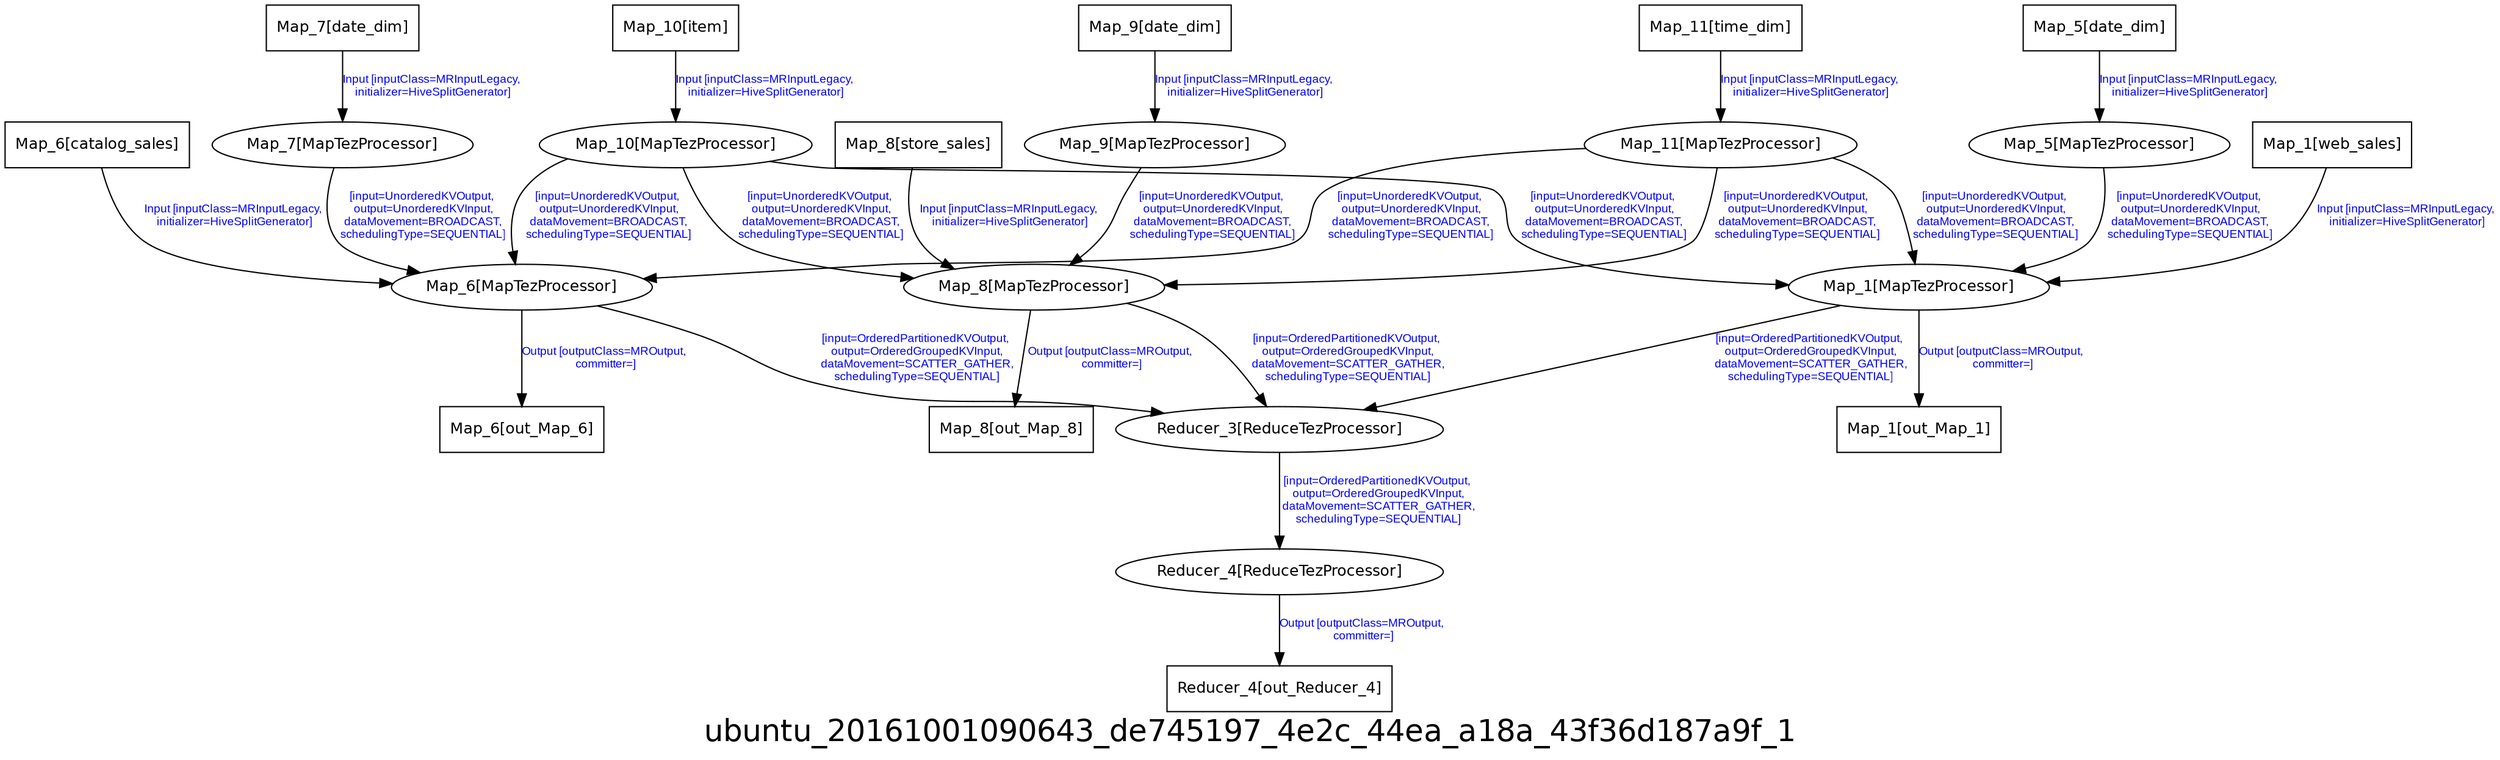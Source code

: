 digraph ubuntu_20161001090643_de745197_4e2c_44ea_a18a_43f36d187a9f_1 {
graph [ label="ubuntu_20161001090643_de745197_4e2c_44ea_a18a_43f36d187a9f_1", fontsize=24, fontname=Helvetica];
node [fontsize=12, fontname=Helvetica];
edge [fontsize=9, fontcolor=blue, fontname=Arial];
"ubuntu_20161001090643_de745197_4e2c_44ea_a18a_43f36d187a9f_1.Map_9" [ label = "Map_9[MapTezProcessor]" ];
"ubuntu_20161001090643_de745197_4e2c_44ea_a18a_43f36d187a9f_1.Map_9" -> "ubuntu_20161001090643_de745197_4e2c_44ea_a18a_43f36d187a9f_1.Map_8" [ label = "[input=UnorderedKVOutput,\n output=UnorderedKVInput,\n dataMovement=BROADCAST,\n schedulingType=SEQUENTIAL]" ];
"ubuntu_20161001090643_de745197_4e2c_44ea_a18a_43f36d187a9f_1.Map_10" [ label = "Map_10[MapTezProcessor]" ];
"ubuntu_20161001090643_de745197_4e2c_44ea_a18a_43f36d187a9f_1.Map_10" -> "ubuntu_20161001090643_de745197_4e2c_44ea_a18a_43f36d187a9f_1.Map_8" [ label = "[input=UnorderedKVOutput,\n output=UnorderedKVInput,\n dataMovement=BROADCAST,\n schedulingType=SEQUENTIAL]" ];
"ubuntu_20161001090643_de745197_4e2c_44ea_a18a_43f36d187a9f_1.Map_10" -> "ubuntu_20161001090643_de745197_4e2c_44ea_a18a_43f36d187a9f_1.Map_6" [ label = "[input=UnorderedKVOutput,\n output=UnorderedKVInput,\n dataMovement=BROADCAST,\n schedulingType=SEQUENTIAL]" ];
"ubuntu_20161001090643_de745197_4e2c_44ea_a18a_43f36d187a9f_1.Map_10" -> "ubuntu_20161001090643_de745197_4e2c_44ea_a18a_43f36d187a9f_1.Map_1" [ label = "[input=UnorderedKVOutput,\n output=UnorderedKVInput,\n dataMovement=BROADCAST,\n schedulingType=SEQUENTIAL]" ];
"ubuntu_20161001090643_de745197_4e2c_44ea_a18a_43f36d187a9f_1.Map_5" [ label = "Map_5[MapTezProcessor]" ];
"ubuntu_20161001090643_de745197_4e2c_44ea_a18a_43f36d187a9f_1.Map_5" -> "ubuntu_20161001090643_de745197_4e2c_44ea_a18a_43f36d187a9f_1.Map_1" [ label = "[input=UnorderedKVOutput,\n output=UnorderedKVInput,\n dataMovement=BROADCAST,\n schedulingType=SEQUENTIAL]" ];
"ubuntu_20161001090643_de745197_4e2c_44ea_a18a_43f36d187a9f_1.Map_8" [ label = "Map_8[MapTezProcessor]" ];
"ubuntu_20161001090643_de745197_4e2c_44ea_a18a_43f36d187a9f_1.Map_8" -> "ubuntu_20161001090643_de745197_4e2c_44ea_a18a_43f36d187a9f_1.Map_8_out_Map_8" [ label = "Output [outputClass=MROutput,\n committer=]" ];
"ubuntu_20161001090643_de745197_4e2c_44ea_a18a_43f36d187a9f_1.Map_8" -> "ubuntu_20161001090643_de745197_4e2c_44ea_a18a_43f36d187a9f_1.Reducer_3" [ label = "[input=OrderedPartitionedKVOutput,\n output=OrderedGroupedKVInput,\n dataMovement=SCATTER_GATHER,\n schedulingType=SEQUENTIAL]" ];
"ubuntu_20161001090643_de745197_4e2c_44ea_a18a_43f36d187a9f_1.Reducer_4" [ label = "Reducer_4[ReduceTezProcessor]" ];
"ubuntu_20161001090643_de745197_4e2c_44ea_a18a_43f36d187a9f_1.Reducer_4" -> "ubuntu_20161001090643_de745197_4e2c_44ea_a18a_43f36d187a9f_1.Reducer_4_out_Reducer_4" [ label = "Output [outputClass=MROutput,\n committer=]" ];
"ubuntu_20161001090643_de745197_4e2c_44ea_a18a_43f36d187a9f_1.Map_1_out_Map_1" [ label = "Map_1[out_Map_1]", shape = "box" ];
"ubuntu_20161001090643_de745197_4e2c_44ea_a18a_43f36d187a9f_1.Reducer_3" [ label = "Reducer_3[ReduceTezProcessor]" ];
"ubuntu_20161001090643_de745197_4e2c_44ea_a18a_43f36d187a9f_1.Reducer_3" -> "ubuntu_20161001090643_de745197_4e2c_44ea_a18a_43f36d187a9f_1.Reducer_4" [ label = "[input=OrderedPartitionedKVOutput,\n output=OrderedGroupedKVInput,\n dataMovement=SCATTER_GATHER,\n schedulingType=SEQUENTIAL]" ];
"ubuntu_20161001090643_de745197_4e2c_44ea_a18a_43f36d187a9f_1.Map_9_date_dim" [ label = "Map_9[date_dim]", shape = "box" ];
"ubuntu_20161001090643_de745197_4e2c_44ea_a18a_43f36d187a9f_1.Map_9_date_dim" -> "ubuntu_20161001090643_de745197_4e2c_44ea_a18a_43f36d187a9f_1.Map_9" [ label = "Input [inputClass=MRInputLegacy,\n initializer=HiveSplitGenerator]" ];
"ubuntu_20161001090643_de745197_4e2c_44ea_a18a_43f36d187a9f_1.Map_11" [ label = "Map_11[MapTezProcessor]" ];
"ubuntu_20161001090643_de745197_4e2c_44ea_a18a_43f36d187a9f_1.Map_11" -> "ubuntu_20161001090643_de745197_4e2c_44ea_a18a_43f36d187a9f_1.Map_8" [ label = "[input=UnorderedKVOutput,\n output=UnorderedKVInput,\n dataMovement=BROADCAST,\n schedulingType=SEQUENTIAL]" ];
"ubuntu_20161001090643_de745197_4e2c_44ea_a18a_43f36d187a9f_1.Map_11" -> "ubuntu_20161001090643_de745197_4e2c_44ea_a18a_43f36d187a9f_1.Map_6" [ label = "[input=UnorderedKVOutput,\n output=UnorderedKVInput,\n dataMovement=BROADCAST,\n schedulingType=SEQUENTIAL]" ];
"ubuntu_20161001090643_de745197_4e2c_44ea_a18a_43f36d187a9f_1.Map_11" -> "ubuntu_20161001090643_de745197_4e2c_44ea_a18a_43f36d187a9f_1.Map_1" [ label = "[input=UnorderedKVOutput,\n output=UnorderedKVInput,\n dataMovement=BROADCAST,\n schedulingType=SEQUENTIAL]" ];
"ubuntu_20161001090643_de745197_4e2c_44ea_a18a_43f36d187a9f_1.Map_8_store_sales" [ label = "Map_8[store_sales]", shape = "box" ];
"ubuntu_20161001090643_de745197_4e2c_44ea_a18a_43f36d187a9f_1.Map_8_store_sales" -> "ubuntu_20161001090643_de745197_4e2c_44ea_a18a_43f36d187a9f_1.Map_8" [ label = "Input [inputClass=MRInputLegacy,\n initializer=HiveSplitGenerator]" ];
"ubuntu_20161001090643_de745197_4e2c_44ea_a18a_43f36d187a9f_1.Map_10_item" [ label = "Map_10[item]", shape = "box" ];
"ubuntu_20161001090643_de745197_4e2c_44ea_a18a_43f36d187a9f_1.Map_10_item" -> "ubuntu_20161001090643_de745197_4e2c_44ea_a18a_43f36d187a9f_1.Map_10" [ label = "Input [inputClass=MRInputLegacy,\n initializer=HiveSplitGenerator]" ];
"ubuntu_20161001090643_de745197_4e2c_44ea_a18a_43f36d187a9f_1.Map_6" [ label = "Map_6[MapTezProcessor]" ];
"ubuntu_20161001090643_de745197_4e2c_44ea_a18a_43f36d187a9f_1.Map_6" -> "ubuntu_20161001090643_de745197_4e2c_44ea_a18a_43f36d187a9f_1.Map_6_out_Map_6" [ label = "Output [outputClass=MROutput,\n committer=]" ];
"ubuntu_20161001090643_de745197_4e2c_44ea_a18a_43f36d187a9f_1.Map_6" -> "ubuntu_20161001090643_de745197_4e2c_44ea_a18a_43f36d187a9f_1.Reducer_3" [ label = "[input=OrderedPartitionedKVOutput,\n output=OrderedGroupedKVInput,\n dataMovement=SCATTER_GATHER,\n schedulingType=SEQUENTIAL]" ];
"ubuntu_20161001090643_de745197_4e2c_44ea_a18a_43f36d187a9f_1.Map_1_web_sales" [ label = "Map_1[web_sales]", shape = "box" ];
"ubuntu_20161001090643_de745197_4e2c_44ea_a18a_43f36d187a9f_1.Map_1_web_sales" -> "ubuntu_20161001090643_de745197_4e2c_44ea_a18a_43f36d187a9f_1.Map_1" [ label = "Input [inputClass=MRInputLegacy,\n initializer=HiveSplitGenerator]" ];
"ubuntu_20161001090643_de745197_4e2c_44ea_a18a_43f36d187a9f_1.Map_6_out_Map_6" [ label = "Map_6[out_Map_6]", shape = "box" ];
"ubuntu_20161001090643_de745197_4e2c_44ea_a18a_43f36d187a9f_1.Map_8_out_Map_8" [ label = "Map_8[out_Map_8]", shape = "box" ];
"ubuntu_20161001090643_de745197_4e2c_44ea_a18a_43f36d187a9f_1.Map_1" [ label = "Map_1[MapTezProcessor]" ];
"ubuntu_20161001090643_de745197_4e2c_44ea_a18a_43f36d187a9f_1.Map_1" -> "ubuntu_20161001090643_de745197_4e2c_44ea_a18a_43f36d187a9f_1.Map_1_out_Map_1" [ label = "Output [outputClass=MROutput,\n committer=]" ];
"ubuntu_20161001090643_de745197_4e2c_44ea_a18a_43f36d187a9f_1.Map_1" -> "ubuntu_20161001090643_de745197_4e2c_44ea_a18a_43f36d187a9f_1.Reducer_3" [ label = "[input=OrderedPartitionedKVOutput,\n output=OrderedGroupedKVInput,\n dataMovement=SCATTER_GATHER,\n schedulingType=SEQUENTIAL]" ];
"ubuntu_20161001090643_de745197_4e2c_44ea_a18a_43f36d187a9f_1.Map_7_date_dim" [ label = "Map_7[date_dim]", shape = "box" ];
"ubuntu_20161001090643_de745197_4e2c_44ea_a18a_43f36d187a9f_1.Map_7_date_dim" -> "ubuntu_20161001090643_de745197_4e2c_44ea_a18a_43f36d187a9f_1.Map_7" [ label = "Input [inputClass=MRInputLegacy,\n initializer=HiveSplitGenerator]" ];
"ubuntu_20161001090643_de745197_4e2c_44ea_a18a_43f36d187a9f_1.Map_5_date_dim" [ label = "Map_5[date_dim]", shape = "box" ];
"ubuntu_20161001090643_de745197_4e2c_44ea_a18a_43f36d187a9f_1.Map_5_date_dim" -> "ubuntu_20161001090643_de745197_4e2c_44ea_a18a_43f36d187a9f_1.Map_5" [ label = "Input [inputClass=MRInputLegacy,\n initializer=HiveSplitGenerator]" ];
"ubuntu_20161001090643_de745197_4e2c_44ea_a18a_43f36d187a9f_1.Reducer_4_out_Reducer_4" [ label = "Reducer_4[out_Reducer_4]", shape = "box" ];
"ubuntu_20161001090643_de745197_4e2c_44ea_a18a_43f36d187a9f_1.Map_11_time_dim" [ label = "Map_11[time_dim]", shape = "box" ];
"ubuntu_20161001090643_de745197_4e2c_44ea_a18a_43f36d187a9f_1.Map_11_time_dim" -> "ubuntu_20161001090643_de745197_4e2c_44ea_a18a_43f36d187a9f_1.Map_11" [ label = "Input [inputClass=MRInputLegacy,\n initializer=HiveSplitGenerator]" ];
"ubuntu_20161001090643_de745197_4e2c_44ea_a18a_43f36d187a9f_1.Map_6_catalog_sales" [ label = "Map_6[catalog_sales]", shape = "box" ];
"ubuntu_20161001090643_de745197_4e2c_44ea_a18a_43f36d187a9f_1.Map_6_catalog_sales" -> "ubuntu_20161001090643_de745197_4e2c_44ea_a18a_43f36d187a9f_1.Map_6" [ label = "Input [inputClass=MRInputLegacy,\n initializer=HiveSplitGenerator]" ];
"ubuntu_20161001090643_de745197_4e2c_44ea_a18a_43f36d187a9f_1.Map_7" [ label = "Map_7[MapTezProcessor]" ];
"ubuntu_20161001090643_de745197_4e2c_44ea_a18a_43f36d187a9f_1.Map_7" -> "ubuntu_20161001090643_de745197_4e2c_44ea_a18a_43f36d187a9f_1.Map_6" [ label = "[input=UnorderedKVOutput,\n output=UnorderedKVInput,\n dataMovement=BROADCAST,\n schedulingType=SEQUENTIAL]" ];
}
